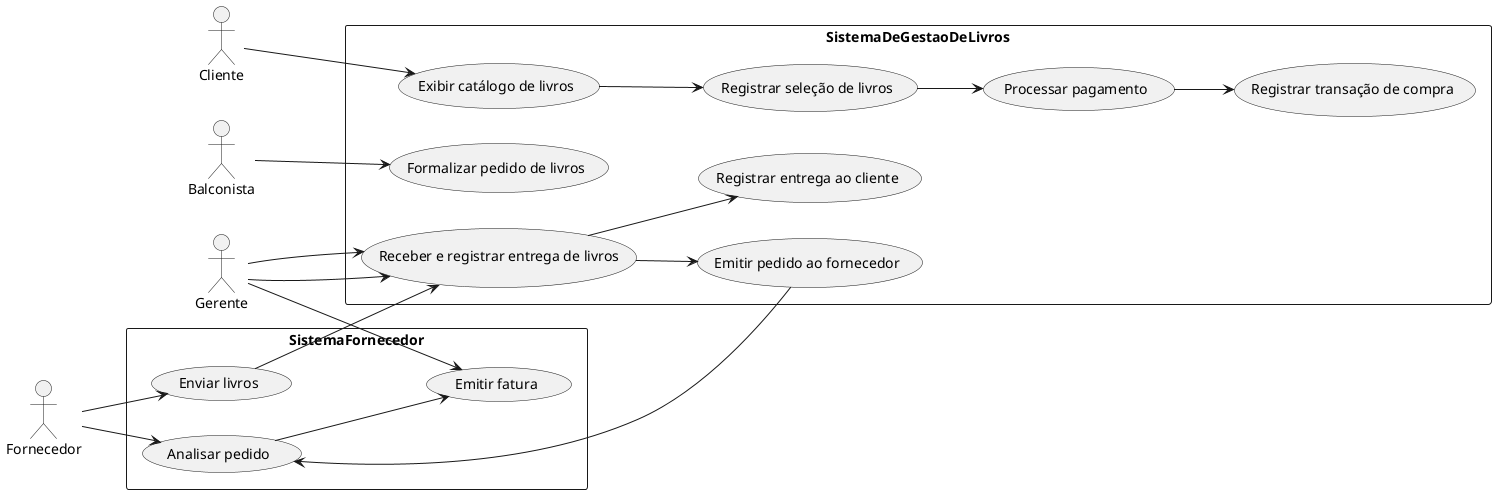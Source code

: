 @startuml
left to right direction
skinparam packageStyle rectangle

actor Cliente
actor Balconista
actor Gerente
actor Fornecedor

rectangle SistemaDeGestaoDeLivros {
    usecase "Exibir catálogo de livros" as UC1
    usecase "Registrar seleção de livros" as UC2
    usecase "Processar pagamento" as UC3
    usecase "Registrar transação de compra" as UC4
    usecase "Formalizar pedido de livros" as UC5
    usecase "Emitir pedido ao fornecedor" as UC6
    usecase "Receber e registrar entrega de livros" as UC7
    usecase "Registrar entrega ao cliente" as UC8
}

rectangle SistemaFornecedor {
    usecase "Analisar pedido" as UC9
    usecase "Emitir fatura" as UC10
    usecase "Enviar livros" as UC11
}

Cliente --> UC1
UC1 --> UC2
UC2 --> UC3
UC3 --> UC4

Balconista --> UC5

Gerente --> UC7
UC7 --> UC6
UC6 --> UC9

Fornecedor --> UC9
UC9 --> UC10
Gerente --> UC10
Gerente --> UC7
UC7 --> UC8

Fornecedor --> UC11
UC11 --> UC7

@enduml
